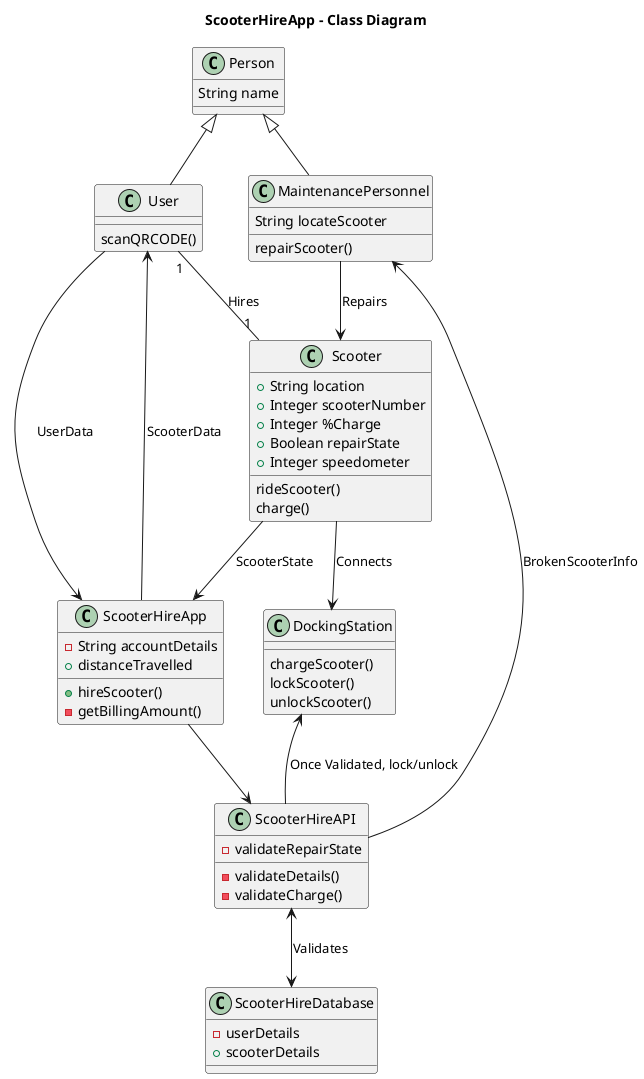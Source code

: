 @startuml
title ScooterHireApp - Class Diagram

class Person {
String name
  
}
class User {
scanQRCODE()
}
class MaintenancePersonnel {
String locateScooter
repairScooter()
}
class DockingStation {
chargeScooter()
lockScooter()
unlockScooter()
}


class Scooter {
+String location
+Integer scooterNumber
+Integer %Charge
+Boolean repairState
+Integer speedometer
rideScooter()
charge()

}

class ScooterHireApp{
-String accountDetails
+hireScooter()
+distanceTravelled
-getBillingAmount()
}

class ScooterHireAPI{
-validateDetails()
-validateCharge()
-validateRepairState

}

class ScooterHireDatabase{
-userDetails
+scooterDetails

}

Person <|-- User
Person <|-- MaintenancePersonnel

User "1" -- "1" Scooter : Hires
MaintenancePersonnel --> Scooter: Repairs
ScooterHireApp <-- User : UserData
Scooter --> ScooterHireApp:ScooterState
ScooterHireApp --> ScooterHireAPI
ScooterHireAPI <--> ScooterHireDatabase: Validates
User <-- ScooterHireApp : ScooterData
MaintenancePersonnel <-- ScooterHireAPI: BrokenScooterInfo
DockingStation <-- ScooterHireAPI:Once Validated, lock/unlock
Scooter --> DockingStation: Connects


@enduml